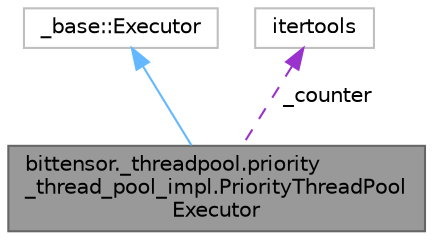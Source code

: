 digraph "bittensor._threadpool.priority_thread_pool_impl.PriorityThreadPoolExecutor"
{
 // LATEX_PDF_SIZE
  bgcolor="transparent";
  edge [fontname=Helvetica,fontsize=10,labelfontname=Helvetica,labelfontsize=10];
  node [fontname=Helvetica,fontsize=10,shape=box,height=0.2,width=0.4];
  Node1 [label="bittensor._threadpool.priority\l_thread_pool_impl.PriorityThreadPool\lExecutor",height=0.2,width=0.4,color="gray40", fillcolor="grey60", style="filled", fontcolor="black",tooltip=" "];
  Node2 -> Node1 [dir="back",color="steelblue1",style="solid"];
  Node2 [label="_base::Executor",height=0.2,width=0.4,color="grey75", fillcolor="white", style="filled",tooltip=" "];
  Node3 -> Node1 [dir="back",color="darkorchid3",style="dashed",label=" _counter" ];
  Node3 [label="itertools",height=0.2,width=0.4,color="grey75", fillcolor="white", style="filled",tooltip=" "];
}
